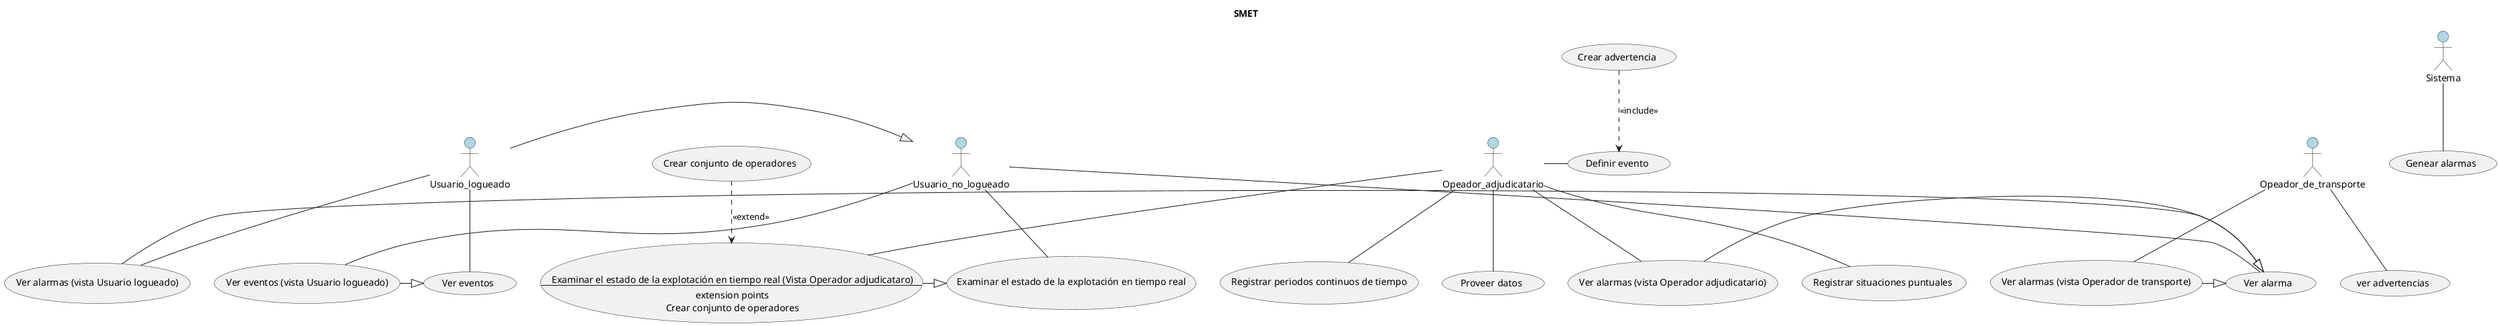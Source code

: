 @startuml SMET
title SMET

actor Usuario_no_logueado  #LightBlue
actor Usuario_logueado #LightBlue
actor Sistema #LightBlue
actor Opeador_de_transporte #LightBlue
actor Opeador_adjudicatario #LightBlue

/'Casos de uso'/
"Genear alarmas" as (DA)
"Ver eventos" as (VE)
"Ver eventos (vista Usuario logueado)" as (VEVUL)
"Ver alarmas (vista Usuario logueado)" as (VAUL)
"Ver alarmas (vista Operador de transporte)" as (VAOP)
"Ver alarmas (vista Operador adjudicatario)" as (VAOA)
"Ver alarma " as (VA)
"ver advertencias" as (VADV)
"Crear conjunto de operadores" as (CCO)
"Registrar situaciones puntuales" as (RSP)
"Registrar periodos continuos de tiempo" as (RPCT)
"Proveer datos" as (PD)
"Definir evento" as (DE)
"Crear advertencia" as (CA)
"Examinar el estado de la explotación en tiempo real" as (EEE)
usecase AEETR as "Examinar el estado de la explotación en tiempo real (Vista Operador adjudicataro)
--
extension points
Crear conjunto de operadores"

/'Herencias actores'/
Usuario_logueado -|> Usuario_no_logueado

/'Relaciones casos de uso'/
Sistema -- (DA)
Usuario_logueado -- (VE)
Usuario_logueado -- (VAUL)
Opeador_de_transporte -- (VAOP)
Opeador_de_transporte -- (VADV)
Usuario_no_logueado -down- (VA)
(VAOA) -|> (VA)
(VAOP) -|> (VA)
(VAUL) -|> (VA)
Usuario_no_logueado -- (EEE)
Usuario_no_logueado -- (VEVUL)
(VEVUL) -|> (VE)
Opeador_adjudicatario -- (AEETR)
(CCO) .-> (AEETR) : <<extend>>
(AEETR) -|> (EEE)
Opeador_adjudicatario -- (RSP)
Opeador_adjudicatario -- (RPCT)
Opeador_adjudicatario -- (VAOA)
Opeador_adjudicatario -- (PD)
Opeador_adjudicatario -right- (DE)
(CA) .-> (DE) : <<include>>





